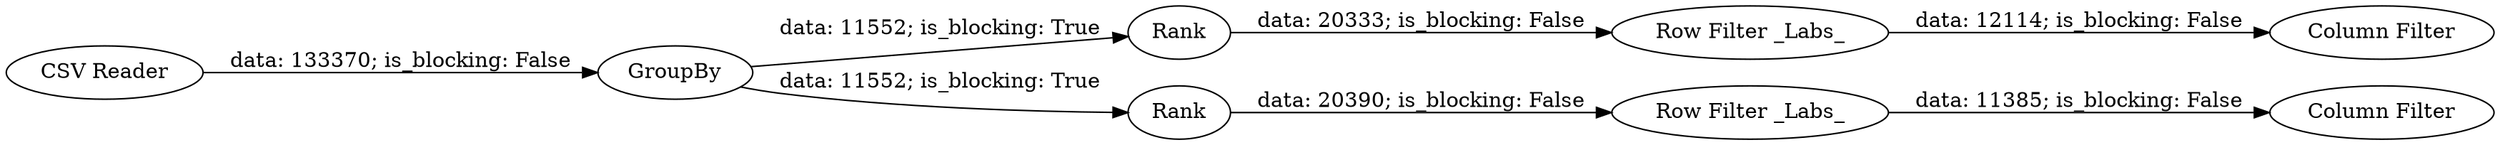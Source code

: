 digraph {
	"1822309616757412119_1" [label="CSV Reader"]
	"1822309616757412119_6" [label="Row Filter _Labs_"]
	"1822309616757412119_4" [label=Rank]
	"1822309616757412119_5" [label="Row Filter _Labs_"]
	"1822309616757412119_8" [label="Column Filter"]
	"1822309616757412119_3" [label=Rank]
	"1822309616757412119_7" [label="Column Filter"]
	"1822309616757412119_2" [label=GroupBy]
	"1822309616757412119_5" -> "1822309616757412119_7" [label="data: 11385; is_blocking: False"]
	"1822309616757412119_4" -> "1822309616757412119_6" [label="data: 20333; is_blocking: False"]
	"1822309616757412119_2" -> "1822309616757412119_3" [label="data: 11552; is_blocking: True"]
	"1822309616757412119_1" -> "1822309616757412119_2" [label="data: 133370; is_blocking: False"]
	"1822309616757412119_2" -> "1822309616757412119_4" [label="data: 11552; is_blocking: True"]
	"1822309616757412119_3" -> "1822309616757412119_5" [label="data: 20390; is_blocking: False"]
	"1822309616757412119_6" -> "1822309616757412119_8" [label="data: 12114; is_blocking: False"]
	rankdir=LR
}
